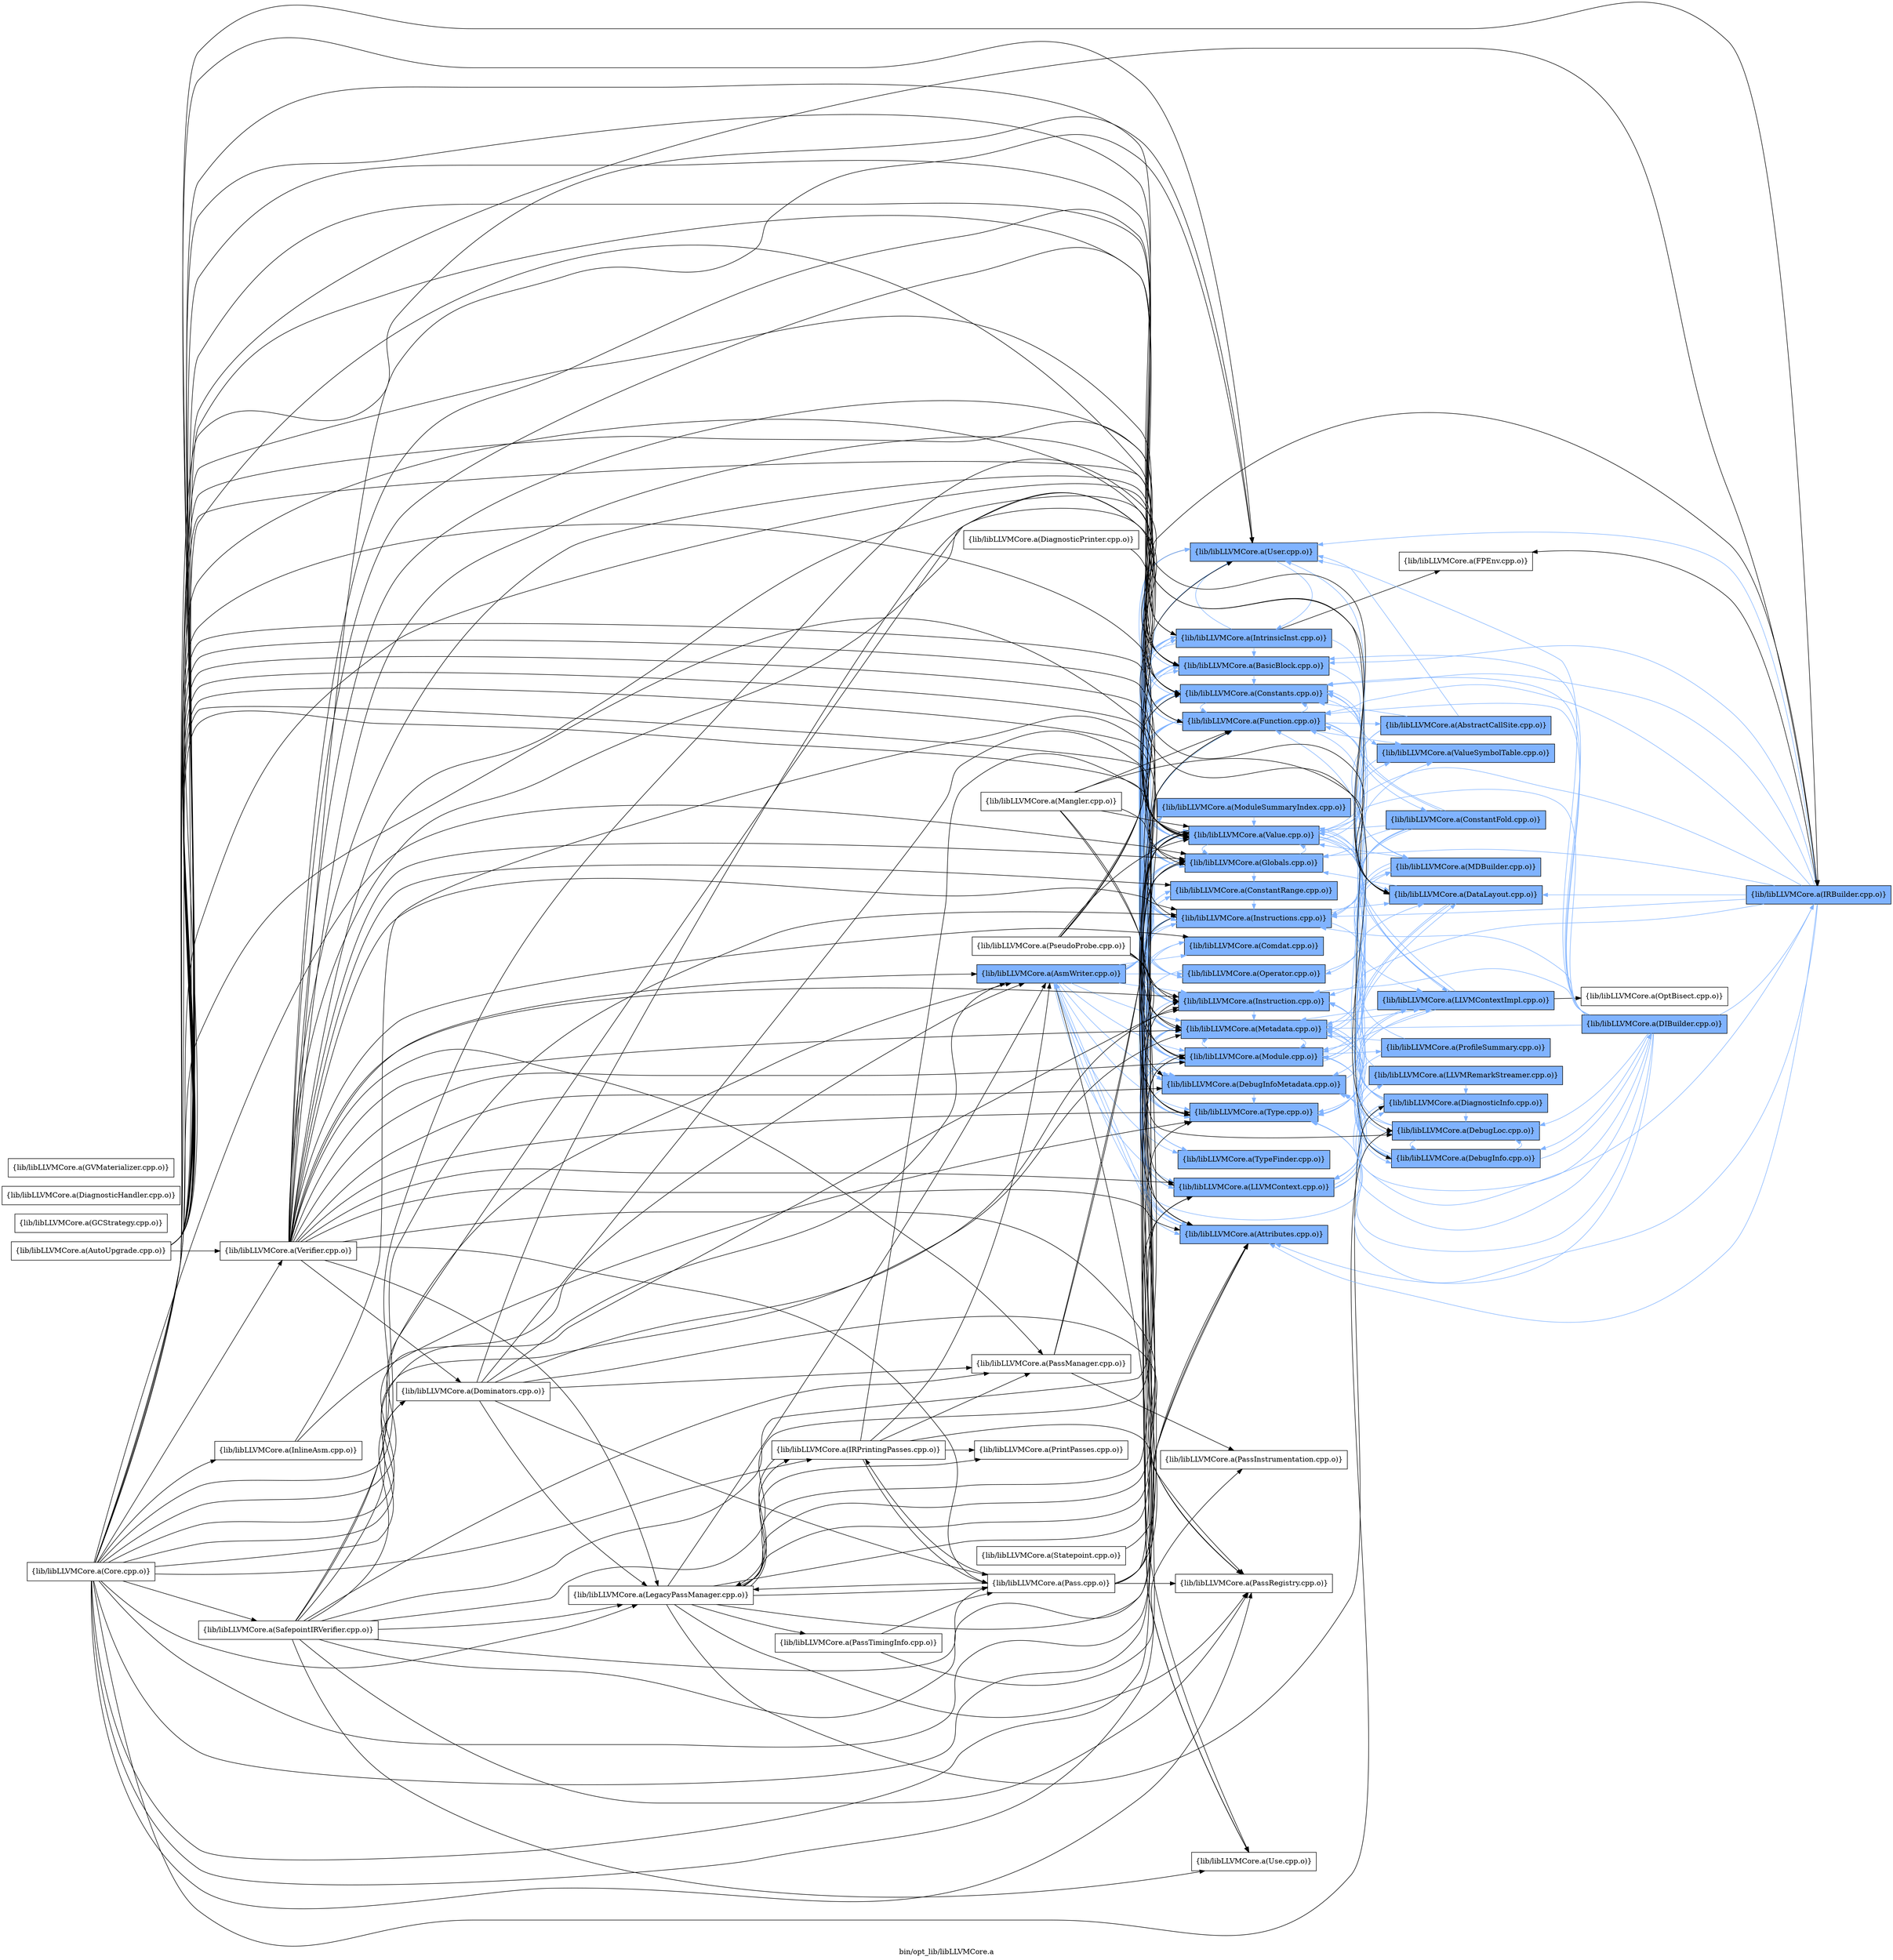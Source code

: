 digraph "bin/opt_lib/libLLVMCore.a" {
	label="bin/opt_lib/libLLVMCore.a";
	rankdir=LR;
	{ rank=same; Node0x560c6cce74a8;  }
	{ rank=same; Node0x560c6cccd698; Node0x560c6cccdb48; Node0x560c6ccce728; Node0x560c6cccee08; Node0x560c6cccfa38; Node0x560c6cce88f8; Node0x560c6ccdf618; Node0x560c6cce0518; Node0x560c6ccc2838; Node0x560c6ccc24c8; Node0x560c6ccc1ca8; Node0x560c6ccc15c8; Node0x560c6ccd61a8; Node0x560c6ccd5b18; Node0x560c6ccd5398; Node0x560c6ccd9c18; Node0x560c6ccd8d68; Node0x560c6ccd9498; Node0x560c6ccd9718; Node0x560c6ccd7b98; Node0x560c6ccd7dc8;  }
	{ rank=same; Node0x560c6ccd88b8; Node0x560c6cccf448; Node0x560c6ccc5cb8; Node0x560c6ccda488; Node0x560c6cce6dc8; Node0x560c6ccc4098; Node0x560c6cce27c8; Node0x560c6cce8448; Node0x560c6ccc4f98; Node0x560c6cce7c78; Node0x560c6ccdad98; Node0x560c6ccdbf68;  }
	{ rank=same; Node0x560c6ccd94e8; Node0x560c6ccdb1a8;  }
	{ rank=same; Node0x560c6cce74a8;  }
	{ rank=same; Node0x560c6cccd698; Node0x560c6cccdb48; Node0x560c6ccce728; Node0x560c6cccee08; Node0x560c6cccfa38; Node0x560c6cce88f8; Node0x560c6ccdf618; Node0x560c6cce0518; Node0x560c6ccc2838; Node0x560c6ccc24c8; Node0x560c6ccc1ca8; Node0x560c6ccc15c8; Node0x560c6ccd61a8; Node0x560c6ccd5b18; Node0x560c6ccd5398; Node0x560c6ccd9c18; Node0x560c6ccd8d68; Node0x560c6ccd9498; Node0x560c6ccd9718; Node0x560c6ccd7b98; Node0x560c6ccd7dc8;  }
	{ rank=same; Node0x560c6ccd88b8; Node0x560c6cccf448; Node0x560c6ccc5cb8; Node0x560c6ccda488; Node0x560c6cce6dc8; Node0x560c6ccc4098; Node0x560c6cce27c8; Node0x560c6cce8448; Node0x560c6ccc4f98; Node0x560c6cce7c78; Node0x560c6ccdad98; Node0x560c6ccdbf68;  }
	{ rank=same; Node0x560c6ccd94e8; Node0x560c6ccdb1a8;  }

	Node0x560c6cce74a8 [shape=record,shape=box,group=1,style=filled,fillcolor="0.600000 0.5 1",label="{lib/libLLVMCore.a(AsmWriter.cpp.o)}"];
	Node0x560c6cce74a8 -> Node0x560c6cccd698[color="0.600000 0.5 1"];
	Node0x560c6cce74a8 -> Node0x560c6cccdb48[color="0.600000 0.5 1"];
	Node0x560c6cce74a8 -> Node0x560c6ccce728[color="0.600000 0.5 1"];
	Node0x560c6cce74a8 -> Node0x560c6cccee08[color="0.600000 0.5 1"];
	Node0x560c6cce74a8 -> Node0x560c6cccfa38[color="0.600000 0.5 1"];
	Node0x560c6cce74a8 -> Node0x560c6cce88f8[color="0.600000 0.5 1"];
	Node0x560c6cce74a8 -> Node0x560c6ccdf618[color="0.600000 0.5 1"];
	Node0x560c6cce74a8 -> Node0x560c6cce0518[color="0.600000 0.5 1"];
	Node0x560c6cce74a8 -> Node0x560c6ccc2838[color="0.600000 0.5 1"];
	Node0x560c6cce74a8 -> Node0x560c6ccc24c8[color="0.600000 0.5 1"];
	Node0x560c6cce74a8 -> Node0x560c6ccc1ca8[color="0.600000 0.5 1"];
	Node0x560c6cce74a8 -> Node0x560c6ccc15c8[color="0.600000 0.5 1"];
	Node0x560c6cce74a8 -> Node0x560c6ccd61a8[color="0.600000 0.5 1"];
	Node0x560c6cce74a8 -> Node0x560c6ccd5b18[color="0.600000 0.5 1"];
	Node0x560c6cce74a8 -> Node0x560c6ccd5398[color="0.600000 0.5 1"];
	Node0x560c6cce74a8 -> Node0x560c6ccd9c18[color="0.600000 0.5 1"];
	Node0x560c6cce74a8 -> Node0x560c6ccd8d68[color="0.600000 0.5 1"];
	Node0x560c6cce74a8 -> Node0x560c6ccd9498[color="0.600000 0.5 1"];
	Node0x560c6cce74a8 -> Node0x560c6ccd9718;
	Node0x560c6cce74a8 -> Node0x560c6ccd7b98[color="0.600000 0.5 1"];
	Node0x560c6cce74a8 -> Node0x560c6ccd7dc8[color="0.600000 0.5 1"];
	Node0x560c6cce0518 [shape=record,shape=box,group=1,style=filled,fillcolor="0.600000 0.5 1",label="{lib/libLLVMCore.a(Globals.cpp.o)}"];
	Node0x560c6cce0518 -> Node0x560c6cccee08[color="0.600000 0.5 1"];
	Node0x560c6cce0518 -> Node0x560c6cccfa38[color="0.600000 0.5 1"];
	Node0x560c6cce0518 -> Node0x560c6ccdf618[color="0.600000 0.5 1"];
	Node0x560c6cce0518 -> Node0x560c6ccd61a8[color="0.600000 0.5 1"];
	Node0x560c6cce0518 -> Node0x560c6ccd5b18[color="0.600000 0.5 1"];
	Node0x560c6cce0518 -> Node0x560c6ccd8d68[color="0.600000 0.5 1"];
	Node0x560c6cce0518 -> Node0x560c6ccd7b98[color="0.600000 0.5 1"];
	Node0x560c6cce0518 -> Node0x560c6ccd7dc8[color="0.600000 0.5 1"];
	Node0x560c6ccc24c8 [shape=record,shape=box,group=1,style=filled,fillcolor="0.600000 0.5 1",label="{lib/libLLVMCore.a(Instructions.cpp.o)}"];
	Node0x560c6ccc24c8 -> Node0x560c6cccd698[color="0.600000 0.5 1"];
	Node0x560c6ccc24c8 -> Node0x560c6cccdb48[color="0.600000 0.5 1"];
	Node0x560c6ccc24c8 -> Node0x560c6cccfa38[color="0.600000 0.5 1"];
	Node0x560c6ccc24c8 -> Node0x560c6ccda488[color="0.600000 0.5 1"];
	Node0x560c6ccc24c8 -> Node0x560c6ccdf618[color="0.600000 0.5 1"];
	Node0x560c6ccc24c8 -> Node0x560c6ccc2838[color="0.600000 0.5 1"];
	Node0x560c6ccc24c8 -> Node0x560c6ccc5cb8[color="0.600000 0.5 1"];
	Node0x560c6ccc24c8 -> Node0x560c6ccc4098[color="0.600000 0.5 1"];
	Node0x560c6ccc24c8 -> Node0x560c6ccd61a8[color="0.600000 0.5 1"];
	Node0x560c6ccc24c8 -> Node0x560c6ccd5b18[color="0.600000 0.5 1"];
	Node0x560c6ccc24c8 -> Node0x560c6ccd9c18[color="0.600000 0.5 1"];
	Node0x560c6ccc24c8 -> Node0x560c6ccd8d68[color="0.600000 0.5 1"];
	Node0x560c6ccc24c8 -> Node0x560c6ccd9718;
	Node0x560c6ccc24c8 -> Node0x560c6ccd7b98[color="0.600000 0.5 1"];
	Node0x560c6ccc24c8 -> Node0x560c6ccd7dc8[color="0.600000 0.5 1"];
	Node0x560c6ccc4818 [shape=record,shape=box,group=0,label="{lib/libLLVMCore.a(LegacyPassManager.cpp.o)}"];
	Node0x560c6ccc4818 -> Node0x560c6cce74a8;
	Node0x560c6ccc4818 -> Node0x560c6cce8448;
	Node0x560c6ccc4818 -> Node0x560c6ccdf618;
	Node0x560c6ccc4818 -> Node0x560c6cce0518;
	Node0x560c6ccc4818 -> Node0x560c6cce1fa8;
	Node0x560c6ccc4818 -> Node0x560c6ccc15c8;
	Node0x560c6ccc4818 -> Node0x560c6ccd5b18;
	Node0x560c6ccc4818 -> Node0x560c6ccd8c28;
	Node0x560c6ccc4818 -> Node0x560c6ccd7738;
	Node0x560c6ccc4818 -> Node0x560c6ccd2d78;
	Node0x560c6ccc4818 -> Node0x560c6ccd34f8;
	Node0x560c6ccc4818 -> Node0x560c6ccd7dc8;
	Node0x560c6ccd8c28 [shape=record,shape=box,group=0,label="{lib/libLLVMCore.a(Pass.cpp.o)}"];
	Node0x560c6ccd8c28 -> Node0x560c6cccd698;
	Node0x560c6ccd8c28 -> Node0x560c6ccdf618;
	Node0x560c6ccd8c28 -> Node0x560c6cce1fa8;
	Node0x560c6ccd8c28 -> Node0x560c6ccc15c8;
	Node0x560c6ccd8c28 -> Node0x560c6ccc4818;
	Node0x560c6ccd8c28 -> Node0x560c6ccd7738;
	Node0x560c6ccd8c28 -> Node0x560c6ccd7dc8;
	Node0x560c6ccd7738 [shape=record,shape=box,group=0,label="{lib/libLLVMCore.a(PassRegistry.cpp.o)}"];
	Node0x560c6ccd7b98 [shape=record,shape=box,group=1,style=filled,fillcolor="0.600000 0.5 1",label="{lib/libLLVMCore.a(User.cpp.o)}"];
	Node0x560c6ccd7b98 -> Node0x560c6ccc1ca8[color="0.600000 0.5 1"];
	Node0x560c6ccd7b98 -> Node0x560c6ccd9718;
	Node0x560c6ccd7dc8 [shape=record,shape=box,group=1,style=filled,fillcolor="0.600000 0.5 1",label="{lib/libLLVMCore.a(Value.cpp.o)}"];
	Node0x560c6ccd7dc8 -> Node0x560c6cccd698[color="0.600000 0.5 1"];
	Node0x560c6ccd7dc8 -> Node0x560c6cccdb48[color="0.600000 0.5 1"];
	Node0x560c6ccd7dc8 -> Node0x560c6cccfa38[color="0.600000 0.5 1"];
	Node0x560c6ccd7dc8 -> Node0x560c6ccda488[color="0.600000 0.5 1"];
	Node0x560c6ccd7dc8 -> Node0x560c6ccdbf68[color="0.600000 0.5 1"];
	Node0x560c6ccd7dc8 -> Node0x560c6ccdf618[color="0.600000 0.5 1"];
	Node0x560c6ccd7dc8 -> Node0x560c6cce0518[color="0.600000 0.5 1"];
	Node0x560c6ccd7dc8 -> Node0x560c6ccc2838[color="0.600000 0.5 1"];
	Node0x560c6ccd7dc8 -> Node0x560c6ccc24c8[color="0.600000 0.5 1"];
	Node0x560c6ccd7dc8 -> Node0x560c6ccc1ca8[color="0.600000 0.5 1"];
	Node0x560c6ccd7dc8 -> Node0x560c6ccc15c8[color="0.600000 0.5 1"];
	Node0x560c6ccd7dc8 -> Node0x560c6ccc5cb8[color="0.600000 0.5 1"];
	Node0x560c6ccd7dc8 -> Node0x560c6ccd61a8[color="0.600000 0.5 1"];
	Node0x560c6ccd7dc8 -> Node0x560c6ccd9c18[color="0.600000 0.5 1"];
	Node0x560c6ccd7dc8 -> Node0x560c6ccd8d68[color="0.600000 0.5 1"];
	Node0x560c6ccd7dc8 -> Node0x560c6ccd9718;
	Node0x560c6ccd7dc8 -> Node0x560c6ccd7b98[color="0.600000 0.5 1"];
	Node0x560c6ccd7dc8 -> Node0x560c6ccd88b8[color="0.600000 0.5 1"];
	Node0x560c6ccd61a8 [shape=record,shape=box,group=1,style=filled,fillcolor="0.600000 0.5 1",label="{lib/libLLVMCore.a(Metadata.cpp.o)}"];
	Node0x560c6ccd61a8 -> Node0x560c6cccee08[color="0.600000 0.5 1"];
	Node0x560c6ccd61a8 -> Node0x560c6cccfa38[color="0.600000 0.5 1"];
	Node0x560c6ccd61a8 -> Node0x560c6cce88f8[color="0.600000 0.5 1"];
	Node0x560c6ccd61a8 -> Node0x560c6cce7c78[color="0.600000 0.5 1"];
	Node0x560c6ccd61a8 -> Node0x560c6ccc15c8[color="0.600000 0.5 1"];
	Node0x560c6ccd61a8 -> Node0x560c6ccc5cb8[color="0.600000 0.5 1"];
	Node0x560c6ccd61a8 -> Node0x560c6ccc4098[color="0.600000 0.5 1"];
	Node0x560c6ccd61a8 -> Node0x560c6ccd5b18[color="0.600000 0.5 1"];
	Node0x560c6ccd61a8 -> Node0x560c6ccd8d68[color="0.600000 0.5 1"];
	Node0x560c6ccd61a8 -> Node0x560c6ccd7dc8[color="0.600000 0.5 1"];
	Node0x560c6ccd5b18 [shape=record,shape=box,group=1,style=filled,fillcolor="0.600000 0.5 1",label="{lib/libLLVMCore.a(Module.cpp.o)}"];
	Node0x560c6ccd5b18 -> Node0x560c6ccce728[color="0.600000 0.5 1"];
	Node0x560c6ccd5b18 -> Node0x560c6cccfa38[color="0.600000 0.5 1"];
	Node0x560c6ccd5b18 -> Node0x560c6ccda488[color="0.600000 0.5 1"];
	Node0x560c6ccd5b18 -> Node0x560c6ccdf618[color="0.600000 0.5 1"];
	Node0x560c6ccd5b18 -> Node0x560c6cce0518[color="0.600000 0.5 1"];
	Node0x560c6ccd5b18 -> Node0x560c6ccc15c8[color="0.600000 0.5 1"];
	Node0x560c6ccd5b18 -> Node0x560c6ccd61a8[color="0.600000 0.5 1"];
	Node0x560c6ccd5b18 -> Node0x560c6ccdad98[color="0.600000 0.5 1"];
	Node0x560c6ccd5b18 -> Node0x560c6ccd8d68[color="0.600000 0.5 1"];
	Node0x560c6ccd5b18 -> Node0x560c6ccd9498[color="0.600000 0.5 1"];
	Node0x560c6ccd5b18 -> Node0x560c6ccd7b98[color="0.600000 0.5 1"];
	Node0x560c6ccd5b18 -> Node0x560c6ccd7dc8[color="0.600000 0.5 1"];
	Node0x560c6ccd5b18 -> Node0x560c6ccd88b8[color="0.600000 0.5 1"];
	Node0x560c6ccdf348 [shape=record,shape=box,group=0,label="{lib/libLLVMCore.a(Dominators.cpp.o)}"];
	Node0x560c6ccdf348 -> Node0x560c6cccdb48;
	Node0x560c6ccdf348 -> Node0x560c6cce74a8;
	Node0x560c6ccdf348 -> Node0x560c6ccc2838;
	Node0x560c6ccdf348 -> Node0x560c6ccc4818;
	Node0x560c6ccdf348 -> Node0x560c6ccd8c28;
	Node0x560c6ccdf348 -> Node0x560c6ccd7e68;
	Node0x560c6ccdf348 -> Node0x560c6ccd7738;
	Node0x560c6ccdf348 -> Node0x560c6ccd7dc8;
	Node0x560c6cce1fa8 [shape=record,shape=box,group=0,label="{lib/libLLVMCore.a(IRPrintingPasses.cpp.o)}"];
	Node0x560c6cce1fa8 -> Node0x560c6cce74a8;
	Node0x560c6cce1fa8 -> Node0x560c6ccc4818;
	Node0x560c6cce1fa8 -> Node0x560c6ccd8c28;
	Node0x560c6cce1fa8 -> Node0x560c6ccd7e68;
	Node0x560c6cce1fa8 -> Node0x560c6ccd7738;
	Node0x560c6cce1fa8 -> Node0x560c6ccd34f8;
	Node0x560c6cce1fa8 -> Node0x560c6ccd7dc8;
	Node0x560c6ccd7e68 [shape=record,shape=box,group=0,label="{lib/libLLVMCore.a(PassManager.cpp.o)}"];
	Node0x560c6ccd7e68 -> Node0x560c6cce0518;
	Node0x560c6ccd7e68 -> Node0x560c6ccd8638;
	Node0x560c6ccd7e68 -> Node0x560c6ccd7dc8;
	Node0x560c6ccd2d78 [shape=record,shape=box,group=0,label="{lib/libLLVMCore.a(PassTimingInfo.cpp.o)}"];
	Node0x560c6ccd2d78 -> Node0x560c6ccd8c28;
	Node0x560c6ccd2d78 -> Node0x560c6ccd8638;
	Node0x560c6ccd64c8 [shape=record,shape=box,group=0,label="{lib/libLLVMCore.a(Verifier.cpp.o)}"];
	Node0x560c6ccd64c8 -> Node0x560c6cccd698;
	Node0x560c6ccd64c8 -> Node0x560c6cccdb48;
	Node0x560c6ccd64c8 -> Node0x560c6ccce728;
	Node0x560c6ccd64c8 -> Node0x560c6cccee08;
	Node0x560c6ccd64c8 -> Node0x560c6cccfa38;
	Node0x560c6ccd64c8 -> Node0x560c6ccda488;
	Node0x560c6ccd64c8 -> Node0x560c6cce74a8;
	Node0x560c6ccd64c8 -> Node0x560c6cce88f8;
	Node0x560c6ccd64c8 -> Node0x560c6cce7c78;
	Node0x560c6ccd64c8 -> Node0x560c6ccdf348;
	Node0x560c6ccd64c8 -> Node0x560c6ccdf618;
	Node0x560c6ccd64c8 -> Node0x560c6cce0518;
	Node0x560c6ccd64c8 -> Node0x560c6ccc2838;
	Node0x560c6ccd64c8 -> Node0x560c6ccc24c8;
	Node0x560c6ccd64c8 -> Node0x560c6ccc1ca8;
	Node0x560c6ccd64c8 -> Node0x560c6ccc15c8;
	Node0x560c6ccd64c8 -> Node0x560c6ccc4818;
	Node0x560c6ccd64c8 -> Node0x560c6ccd61a8;
	Node0x560c6ccd64c8 -> Node0x560c6ccd5b18;
	Node0x560c6ccd64c8 -> Node0x560c6ccd8c28;
	Node0x560c6ccd64c8 -> Node0x560c6ccd7e68;
	Node0x560c6ccd64c8 -> Node0x560c6ccd7738;
	Node0x560c6ccd64c8 -> Node0x560c6ccd8d68;
	Node0x560c6ccd64c8 -> Node0x560c6ccd7b98;
	Node0x560c6ccd64c8 -> Node0x560c6ccd7dc8;
	Node0x560c6cccdb48 [shape=record,shape=box,group=1,style=filled,fillcolor="0.600000 0.5 1",label="{lib/libLLVMCore.a(BasicBlock.cpp.o)}"];
	Node0x560c6cccdb48 -> Node0x560c6cccfa38[color="0.600000 0.5 1"];
	Node0x560c6cccdb48 -> Node0x560c6ccc2838[color="0.600000 0.5 1"];
	Node0x560c6cccdb48 -> Node0x560c6ccc24c8[color="0.600000 0.5 1"];
	Node0x560c6cccdb48 -> Node0x560c6ccd61a8[color="0.600000 0.5 1"];
	Node0x560c6cccdb48 -> Node0x560c6ccd8d68[color="0.600000 0.5 1"];
	Node0x560c6cccdb48 -> Node0x560c6ccd7b98[color="0.600000 0.5 1"];
	Node0x560c6cccdb48 -> Node0x560c6ccd7dc8[color="0.600000 0.5 1"];
	Node0x560c6cccdb48 -> Node0x560c6ccd88b8[color="0.600000 0.5 1"];
	Node0x560c6ccc2838 [shape=record,shape=box,group=1,style=filled,fillcolor="0.600000 0.5 1",label="{lib/libLLVMCore.a(Instruction.cpp.o)}"];
	Node0x560c6ccc2838 -> Node0x560c6cccd698[color="0.600000 0.5 1"];
	Node0x560c6ccc2838 -> Node0x560c6cccdb48[color="0.600000 0.5 1"];
	Node0x560c6ccc2838 -> Node0x560c6cccfa38[color="0.600000 0.5 1"];
	Node0x560c6ccc2838 -> Node0x560c6ccc24c8[color="0.600000 0.5 1"];
	Node0x560c6ccc2838 -> Node0x560c6ccd61a8[color="0.600000 0.5 1"];
	Node0x560c6ccc2838 -> Node0x560c6ccd7b98[color="0.600000 0.5 1"];
	Node0x560c6ccc2838 -> Node0x560c6ccd7dc8[color="0.600000 0.5 1"];
	Node0x560c6ccdaa78 [shape=record,shape=box,group=0,label="{lib/libLLVMCore.a(Core.cpp.o)}"];
	Node0x560c6ccdaa78 -> Node0x560c6cccd698;
	Node0x560c6ccdaa78 -> Node0x560c6cccdb48;
	Node0x560c6ccdaa78 -> Node0x560c6cccfa38;
	Node0x560c6ccdaa78 -> Node0x560c6ccda488;
	Node0x560c6ccdaa78 -> Node0x560c6cce74a8;
	Node0x560c6ccdaa78 -> Node0x560c6cce7c78;
	Node0x560c6ccdaa78 -> Node0x560c6ccdf348;
	Node0x560c6ccdaa78 -> Node0x560c6ccdf618;
	Node0x560c6ccdaa78 -> Node0x560c6cce0518;
	Node0x560c6ccdaa78 -> Node0x560c6cce2598;
	Node0x560c6ccdaa78 -> Node0x560c6cce1fa8;
	Node0x560c6ccdaa78 -> Node0x560c6ccc2fb8;
	Node0x560c6ccdaa78 -> Node0x560c6ccc2838;
	Node0x560c6ccdaa78 -> Node0x560c6ccc24c8;
	Node0x560c6ccdaa78 -> Node0x560c6ccc15c8;
	Node0x560c6ccdaa78 -> Node0x560c6ccc4818;
	Node0x560c6ccdaa78 -> Node0x560c6ccd61a8;
	Node0x560c6ccdaa78 -> Node0x560c6ccd5b18;
	Node0x560c6ccdaa78 -> Node0x560c6ccd7738;
	Node0x560c6ccdaa78 -> Node0x560c6ccda528;
	Node0x560c6ccdaa78 -> Node0x560c6ccd8d68;
	Node0x560c6ccdaa78 -> Node0x560c6ccd7b98;
	Node0x560c6ccdaa78 -> Node0x560c6ccd7dc8;
	Node0x560c6ccdaa78 -> Node0x560c6ccd64c8;
	Node0x560c6ccdbf68 [shape=record,shape=box,group=1,style=filled,fillcolor="0.600000 0.5 1",label="{lib/libLLVMCore.a(DebugInfo.cpp.o)}"];
	Node0x560c6ccdbf68 -> Node0x560c6ccdb1a8[color="0.600000 0.5 1"];
	Node0x560c6ccdbf68 -> Node0x560c6cce88f8[color="0.600000 0.5 1"];
	Node0x560c6ccdbf68 -> Node0x560c6cce7c78[color="0.600000 0.5 1"];
	Node0x560c6ccdbf68 -> Node0x560c6ccdf618[color="0.600000 0.5 1"];
	Node0x560c6ccdbf68 -> Node0x560c6ccc2838[color="0.600000 0.5 1"];
	Node0x560c6ccdbf68 -> Node0x560c6ccd61a8[color="0.600000 0.5 1"];
	Node0x560c6ccdbf68 -> Node0x560c6ccd5b18[color="0.600000 0.5 1"];
	Node0x560c6ccdbf68 -> Node0x560c6ccd7dc8[color="0.600000 0.5 1"];
	Node0x560c6ccdf618 [shape=record,shape=box,group=1,style=filled,fillcolor="0.600000 0.5 1",label="{lib/libLLVMCore.a(Function.cpp.o)}"];
	Node0x560c6ccdf618 -> Node0x560c6cccd698[color="0.600000 0.5 1"];
	Node0x560c6ccdf618 -> Node0x560c6cccdb48[color="0.600000 0.5 1"];
	Node0x560c6ccdf618 -> Node0x560c6cccfa38[color="0.600000 0.5 1"];
	Node0x560c6ccdf618 -> Node0x560c6ccda488[color="0.600000 0.5 1"];
	Node0x560c6ccdf618 -> Node0x560c6cce6dc8[color="0.600000 0.5 1"];
	Node0x560c6ccdf618 -> Node0x560c6cce0518[color="0.600000 0.5 1"];
	Node0x560c6ccdf618 -> Node0x560c6ccc24c8[color="0.600000 0.5 1"];
	Node0x560c6ccdf618 -> Node0x560c6ccc1ca8[color="0.600000 0.5 1"];
	Node0x560c6ccdf618 -> Node0x560c6ccc15c8[color="0.600000 0.5 1"];
	Node0x560c6ccdf618 -> Node0x560c6ccc4098[color="0.600000 0.5 1"];
	Node0x560c6ccdf618 -> Node0x560c6ccd61a8[color="0.600000 0.5 1"];
	Node0x560c6ccdf618 -> Node0x560c6ccd5b18[color="0.600000 0.5 1"];
	Node0x560c6ccdf618 -> Node0x560c6ccd8d68[color="0.600000 0.5 1"];
	Node0x560c6ccdf618 -> Node0x560c6ccd7b98[color="0.600000 0.5 1"];
	Node0x560c6ccdf618 -> Node0x560c6ccd7dc8[color="0.600000 0.5 1"];
	Node0x560c6ccdf618 -> Node0x560c6ccd88b8[color="0.600000 0.5 1"];
	Node0x560c6ccc15c8 [shape=record,shape=box,group=1,style=filled,fillcolor="0.600000 0.5 1",label="{lib/libLLVMCore.a(LLVMContext.cpp.o)}"];
	Node0x560c6ccc15c8 -> Node0x560c6cce8448[color="0.600000 0.5 1"];
	Node0x560c6ccc15c8 -> Node0x560c6ccc5cb8[color="0.600000 0.5 1"];
	Node0x560c6ccc15c8 -> Node0x560c6ccc4f98[color="0.600000 0.5 1"];
	Node0x560c6ccc4f98 [shape=record,shape=box,group=1,style=filled,fillcolor="0.600000 0.5 1",label="{lib/libLLVMCore.a(LLVMRemarkStreamer.cpp.o)}"];
	Node0x560c6ccc4f98 -> Node0x560c6cce8448[color="0.600000 0.5 1"];
	Node0x560c6ccc4f98 -> Node0x560c6ccc15c8[color="0.600000 0.5 1"];
	Node0x560c6ccc4f98 -> Node0x560c6ccd7dc8[color="0.600000 0.5 1"];
	Node0x560c6cccd698 [shape=record,shape=box,group=1,style=filled,fillcolor="0.600000 0.5 1",label="{lib/libLLVMCore.a(Attributes.cpp.o)}"];
	Node0x560c6cccd698 -> Node0x560c6cce74a8[color="0.600000 0.5 1"];
	Node0x560c6cccd698 -> Node0x560c6ccdf618[color="0.600000 0.5 1"];
	Node0x560c6cccfa38 [shape=record,shape=box,group=1,style=filled,fillcolor="0.600000 0.5 1",label="{lib/libLLVMCore.a(Constants.cpp.o)}"];
	Node0x560c6cccfa38 -> Node0x560c6cccf448[color="0.600000 0.5 1"];
	Node0x560c6cccfa38 -> Node0x560c6ccdf618[color="0.600000 0.5 1"];
	Node0x560c6cccfa38 -> Node0x560c6cce0518[color="0.600000 0.5 1"];
	Node0x560c6cccfa38 -> Node0x560c6ccc2838[color="0.600000 0.5 1"];
	Node0x560c6cccfa38 -> Node0x560c6ccc24c8[color="0.600000 0.5 1"];
	Node0x560c6cccfa38 -> Node0x560c6ccd9c18[color="0.600000 0.5 1"];
	Node0x560c6cccfa38 -> Node0x560c6ccd8d68[color="0.600000 0.5 1"];
	Node0x560c6cccfa38 -> Node0x560c6ccd7b98[color="0.600000 0.5 1"];
	Node0x560c6cccfa38 -> Node0x560c6ccd7dc8[color="0.600000 0.5 1"];
	Node0x560c6ccc3968 [shape=record,shape=box,group=0,label="{lib/libLLVMCore.a(Mangler.cpp.o)}"];
	Node0x560c6ccc3968 -> Node0x560c6cccd698;
	Node0x560c6ccc3968 -> Node0x560c6ccda488;
	Node0x560c6ccc3968 -> Node0x560c6ccdf618;
	Node0x560c6ccc3968 -> Node0x560c6cce0518;
	Node0x560c6ccc3968 -> Node0x560c6ccd5b18;
	Node0x560c6ccc3968 -> Node0x560c6ccd7dc8;
	Node0x560c6ccda488 [shape=record,shape=box,group=1,style=filled,fillcolor="0.600000 0.5 1",label="{lib/libLLVMCore.a(DataLayout.cpp.o)}"];
	Node0x560c6ccda488 -> Node0x560c6cce0518[color="0.600000 0.5 1"];
	Node0x560c6ccda488 -> Node0x560c6ccd5b18[color="0.600000 0.5 1"];
	Node0x560c6ccda488 -> Node0x560c6ccd8d68[color="0.600000 0.5 1"];
	Node0x560c6cce8448 [shape=record,shape=box,group=1,style=filled,fillcolor="0.600000 0.5 1",label="{lib/libLLVMCore.a(DiagnosticInfo.cpp.o)}"];
	Node0x560c6cce8448 -> Node0x560c6cce74a8[color="0.600000 0.5 1"];
	Node0x560c6cce8448 -> Node0x560c6cce7c78[color="0.600000 0.5 1"];
	Node0x560c6cce8448 -> Node0x560c6ccdf618[color="0.600000 0.5 1"];
	Node0x560c6cce8448 -> Node0x560c6ccc2838[color="0.600000 0.5 1"];
	Node0x560c6cce8448 -> Node0x560c6ccc15c8[color="0.600000 0.5 1"];
	Node0x560c6cce8448 -> Node0x560c6ccd61a8[color="0.600000 0.5 1"];
	Node0x560c6cce8448 -> Node0x560c6ccd7dc8[color="0.600000 0.5 1"];
	Node0x560c6cce2598 [shape=record,shape=box,group=1,style=filled,fillcolor="0.600000 0.5 1",label="{lib/libLLVMCore.a(IRBuilder.cpp.o)}"];
	Node0x560c6cce2598 -> Node0x560c6cccd698[color="0.600000 0.5 1"];
	Node0x560c6cce2598 -> Node0x560c6cccdb48[color="0.600000 0.5 1"];
	Node0x560c6cce2598 -> Node0x560c6cccfa38[color="0.600000 0.5 1"];
	Node0x560c6cce2598 -> Node0x560c6ccda488[color="0.600000 0.5 1"];
	Node0x560c6cce2598 -> Node0x560c6ccdf618[color="0.600000 0.5 1"];
	Node0x560c6cce2598 -> Node0x560c6cce0518[color="0.600000 0.5 1"];
	Node0x560c6cce2598 -> Node0x560c6cce27c8;
	Node0x560c6cce2598 -> Node0x560c6ccc2838[color="0.600000 0.5 1"];
	Node0x560c6cce2598 -> Node0x560c6ccc24c8[color="0.600000 0.5 1"];
	Node0x560c6cce2598 -> Node0x560c6ccd61a8[color="0.600000 0.5 1"];
	Node0x560c6cce2598 -> Node0x560c6ccd8d68[color="0.600000 0.5 1"];
	Node0x560c6cce2598 -> Node0x560c6ccd7b98[color="0.600000 0.5 1"];
	Node0x560c6cce2598 -> Node0x560c6ccd7dc8[color="0.600000 0.5 1"];
	Node0x560c6ccc2fb8 [shape=record,shape=box,group=0,label="{lib/libLLVMCore.a(InlineAsm.cpp.o)}"];
	Node0x560c6ccc2fb8 -> Node0x560c6ccd8d68;
	Node0x560c6ccc2fb8 -> Node0x560c6ccd7dc8;
	Node0x560c6ccd8d68 [shape=record,shape=box,group=1,style=filled,fillcolor="0.600000 0.5 1",label="{lib/libLLVMCore.a(Type.cpp.o)}"];
	Node0x560c6ccd8d68 -> Node0x560c6cccfa38[color="0.600000 0.5 1"];
	Node0x560c6ccc1ca8 [shape=record,shape=box,group=1,style=filled,fillcolor="0.600000 0.5 1",label="{lib/libLLVMCore.a(IntrinsicInst.cpp.o)}"];
	Node0x560c6ccc1ca8 -> Node0x560c6cccdb48[color="0.600000 0.5 1"];
	Node0x560c6ccc1ca8 -> Node0x560c6cccfa38[color="0.600000 0.5 1"];
	Node0x560c6ccc1ca8 -> Node0x560c6ccda488[color="0.600000 0.5 1"];
	Node0x560c6ccc1ca8 -> Node0x560c6cce88f8[color="0.600000 0.5 1"];
	Node0x560c6ccc1ca8 -> Node0x560c6cce27c8;
	Node0x560c6ccc1ca8 -> Node0x560c6ccc2838[color="0.600000 0.5 1"];
	Node0x560c6ccc1ca8 -> Node0x560c6ccc24c8[color="0.600000 0.5 1"];
	Node0x560c6ccc1ca8 -> Node0x560c6ccd61a8[color="0.600000 0.5 1"];
	Node0x560c6ccc1ca8 -> Node0x560c6ccd5b18[color="0.600000 0.5 1"];
	Node0x560c6ccc1ca8 -> Node0x560c6ccd8d68[color="0.600000 0.5 1"];
	Node0x560c6ccc1ca8 -> Node0x560c6ccd7b98[color="0.600000 0.5 1"];
	Node0x560c6ccc1ca8 -> Node0x560c6ccd7dc8[color="0.600000 0.5 1"];
	Node0x560c6ccd9c18 [shape=record,shape=box,group=1,style=filled,fillcolor="0.600000 0.5 1",label="{lib/libLLVMCore.a(Operator.cpp.o)}"];
	Node0x560c6ccd9c18 -> Node0x560c6cccfa38[color="0.600000 0.5 1"];
	Node0x560c6ccd9c18 -> Node0x560c6ccda488[color="0.600000 0.5 1"];
	Node0x560c6ccd9c18 -> Node0x560c6ccd8d68[color="0.600000 0.5 1"];
	Node0x560c6cce88f8 [shape=record,shape=box,group=1,style=filled,fillcolor="0.600000 0.5 1",label="{lib/libLLVMCore.a(DebugInfoMetadata.cpp.o)}"];
	Node0x560c6cce88f8 -> Node0x560c6cccfa38[color="0.600000 0.5 1"];
	Node0x560c6cce88f8 -> Node0x560c6ccc15c8[color="0.600000 0.5 1"];
	Node0x560c6cce88f8 -> Node0x560c6ccc5cb8[color="0.600000 0.5 1"];
	Node0x560c6cce88f8 -> Node0x560c6ccd61a8[color="0.600000 0.5 1"];
	Node0x560c6cce88f8 -> Node0x560c6ccd8d68[color="0.600000 0.5 1"];
	Node0x560c6cccee08 [shape=record,shape=box,group=1,style=filled,fillcolor="0.600000 0.5 1",label="{lib/libLLVMCore.a(ConstantRange.cpp.o)}"];
	Node0x560c6cccee08 -> Node0x560c6ccc24c8[color="0.600000 0.5 1"];
	Node0x560c6cce7c78 [shape=record,shape=box,group=1,style=filled,fillcolor="0.600000 0.5 1",label="{lib/libLLVMCore.a(DebugLoc.cpp.o)}"];
	Node0x560c6cce7c78 -> Node0x560c6ccdbf68[color="0.600000 0.5 1"];
	Node0x560c6cce7c78 -> Node0x560c6cce88f8[color="0.600000 0.5 1"];
	Node0x560c6cce7c78 -> Node0x560c6ccd61a8[color="0.600000 0.5 1"];
	Node0x560c6ccd9718 [shape=record,shape=box,group=0,label="{lib/libLLVMCore.a(Use.cpp.o)}"];
	Node0x560c6ccd8638 [shape=record,shape=box,group=0,label="{lib/libLLVMCore.a(PassInstrumentation.cpp.o)}"];
	Node0x560c6cce6dc8 [shape=record,shape=box,group=1,style=filled,fillcolor="0.600000 0.5 1",label="{lib/libLLVMCore.a(AbstractCallSite.cpp.o)}"];
	Node0x560c6cce6dc8 -> Node0x560c6cccfa38[color="0.600000 0.5 1"];
	Node0x560c6cce6dc8 -> Node0x560c6ccc24c8[color="0.600000 0.5 1"];
	Node0x560c6cce6dc8 -> Node0x560c6ccd61a8[color="0.600000 0.5 1"];
	Node0x560c6cce6dc8 -> Node0x560c6ccd7b98[color="0.600000 0.5 1"];
	Node0x560c6ccd34f8 [shape=record,shape=box,group=0,label="{lib/libLLVMCore.a(PrintPasses.cpp.o)}"];
	Node0x560c6cccf448 [shape=record,shape=box,group=1,style=filled,fillcolor="0.600000 0.5 1",label="{lib/libLLVMCore.a(ConstantFold.cpp.o)}"];
	Node0x560c6cccf448 -> Node0x560c6cccfa38[color="0.600000 0.5 1"];
	Node0x560c6cccf448 -> Node0x560c6ccdf618[color="0.600000 0.5 1"];
	Node0x560c6cccf448 -> Node0x560c6cce0518[color="0.600000 0.5 1"];
	Node0x560c6cccf448 -> Node0x560c6ccc24c8[color="0.600000 0.5 1"];
	Node0x560c6cccf448 -> Node0x560c6ccd5b18[color="0.600000 0.5 1"];
	Node0x560c6cccf448 -> Node0x560c6ccd9c18[color="0.600000 0.5 1"];
	Node0x560c6cccf448 -> Node0x560c6ccd8d68[color="0.600000 0.5 1"];
	Node0x560c6cccf448 -> Node0x560c6ccd7dc8[color="0.600000 0.5 1"];
	Node0x560c6ccd5398 [shape=record,shape=box,group=1,style=filled,fillcolor="0.600000 0.5 1",label="{lib/libLLVMCore.a(ModuleSummaryIndex.cpp.o)}"];
	Node0x560c6ccd5398 -> Node0x560c6ccd7dc8[color="0.600000 0.5 1"];
	Node0x560c6ccdad98 [shape=record,shape=box,group=1,style=filled,fillcolor="0.600000 0.5 1",label="{lib/libLLVMCore.a(ProfileSummary.cpp.o)}"];
	Node0x560c6ccdad98 -> Node0x560c6cccfa38[color="0.600000 0.5 1"];
	Node0x560c6ccdad98 -> Node0x560c6ccd61a8[color="0.600000 0.5 1"];
	Node0x560c6ccdad98 -> Node0x560c6ccd8d68[color="0.600000 0.5 1"];
	Node0x560c6ccccce8 [shape=record,shape=box,group=0,label="{lib/libLLVMCore.a(AutoUpgrade.cpp.o)}"];
	Node0x560c6ccccce8 -> Node0x560c6cccd698;
	Node0x560c6ccccce8 -> Node0x560c6cccdb48;
	Node0x560c6ccccce8 -> Node0x560c6cccfa38;
	Node0x560c6ccccce8 -> Node0x560c6ccda488;
	Node0x560c6ccccce8 -> Node0x560c6ccdbf68;
	Node0x560c6ccccce8 -> Node0x560c6ccdf618;
	Node0x560c6ccccce8 -> Node0x560c6cce0518;
	Node0x560c6ccccce8 -> Node0x560c6cce2598;
	Node0x560c6ccccce8 -> Node0x560c6ccc2838;
	Node0x560c6ccccce8 -> Node0x560c6ccc24c8;
	Node0x560c6ccccce8 -> Node0x560c6ccc1ca8;
	Node0x560c6ccccce8 -> Node0x560c6ccc15c8;
	Node0x560c6ccccce8 -> Node0x560c6ccd61a8;
	Node0x560c6ccccce8 -> Node0x560c6ccd5b18;
	Node0x560c6ccccce8 -> Node0x560c6ccd8d68;
	Node0x560c6ccccce8 -> Node0x560c6ccd7b98;
	Node0x560c6ccccce8 -> Node0x560c6ccd7dc8;
	Node0x560c6ccccce8 -> Node0x560c6ccd64c8;
	Node0x560c6ccce728 [shape=record,shape=box,group=1,style=filled,fillcolor="0.600000 0.5 1",label="{lib/libLLVMCore.a(Comdat.cpp.o)}"];
	Node0x560c6ccce728 -> Node0x560c6ccd5b18[color="0.600000 0.5 1"];
	Node0x560c6ccc4098 [shape=record,shape=box,group=1,style=filled,fillcolor="0.600000 0.5 1",label="{lib/libLLVMCore.a(MDBuilder.cpp.o)}"];
	Node0x560c6ccc4098 -> Node0x560c6cccfa38[color="0.600000 0.5 1"];
	Node0x560c6ccc4098 -> Node0x560c6ccd61a8[color="0.600000 0.5 1"];
	Node0x560c6ccc4098 -> Node0x560c6ccd8d68[color="0.600000 0.5 1"];
	Node0x560c6ccc4098 -> Node0x560c6ccd7dc8[color="0.600000 0.5 1"];
	Node0x560c6ccdb1a8 [shape=record,shape=box,group=1,style=filled,fillcolor="0.600000 0.5 1",label="{lib/libLLVMCore.a(DIBuilder.cpp.o)}"];
	Node0x560c6ccdb1a8 -> Node0x560c6cccd698[color="0.600000 0.5 1"];
	Node0x560c6ccdb1a8 -> Node0x560c6cccdb48[color="0.600000 0.5 1"];
	Node0x560c6ccdb1a8 -> Node0x560c6cccfa38[color="0.600000 0.5 1"];
	Node0x560c6ccdb1a8 -> Node0x560c6ccdbf68[color="0.600000 0.5 1"];
	Node0x560c6ccdb1a8 -> Node0x560c6cce88f8[color="0.600000 0.5 1"];
	Node0x560c6ccdb1a8 -> Node0x560c6cce7c78[color="0.600000 0.5 1"];
	Node0x560c6ccdb1a8 -> Node0x560c6ccdf618[color="0.600000 0.5 1"];
	Node0x560c6ccdb1a8 -> Node0x560c6cce2598[color="0.600000 0.5 1"];
	Node0x560c6ccdb1a8 -> Node0x560c6ccc2838[color="0.600000 0.5 1"];
	Node0x560c6ccdb1a8 -> Node0x560c6ccc24c8[color="0.600000 0.5 1"];
	Node0x560c6ccdb1a8 -> Node0x560c6ccd61a8[color="0.600000 0.5 1"];
	Node0x560c6ccdb1a8 -> Node0x560c6ccd5b18[color="0.600000 0.5 1"];
	Node0x560c6ccdb1a8 -> Node0x560c6ccd8d68[color="0.600000 0.5 1"];
	Node0x560c6ccdb1a8 -> Node0x560c6ccd7b98[color="0.600000 0.5 1"];
	Node0x560c6ccdb1a8 -> Node0x560c6ccd7dc8[color="0.600000 0.5 1"];
	Node0x560c6ccd9498 [shape=record,shape=box,group=1,style=filled,fillcolor="0.600000 0.5 1",label="{lib/libLLVMCore.a(TypeFinder.cpp.o)}"];
	Node0x560c6ccd9498 -> Node0x560c6ccdf618[color="0.600000 0.5 1"];
	Node0x560c6ccd9498 -> Node0x560c6cce0518[color="0.600000 0.5 1"];
	Node0x560c6ccd9498 -> Node0x560c6ccd61a8[color="0.600000 0.5 1"];
	Node0x560c6ccd88b8 [shape=record,shape=box,group=1,style=filled,fillcolor="0.600000 0.5 1",label="{lib/libLLVMCore.a(ValueSymbolTable.cpp.o)}"];
	Node0x560c6ccd88b8 -> Node0x560c6ccd7dc8[color="0.600000 0.5 1"];
	Node0x560c6ccda528 [shape=record,shape=box,group=0,label="{lib/libLLVMCore.a(SafepointIRVerifier.cpp.o)}"];
	Node0x560c6ccda528 -> Node0x560c6cccdb48;
	Node0x560c6ccda528 -> Node0x560c6cccfa38;
	Node0x560c6ccda528 -> Node0x560c6cce74a8;
	Node0x560c6ccda528 -> Node0x560c6ccdf348;
	Node0x560c6ccda528 -> Node0x560c6ccdf618;
	Node0x560c6ccda528 -> Node0x560c6ccc2838;
	Node0x560c6ccda528 -> Node0x560c6ccc4818;
	Node0x560c6ccda528 -> Node0x560c6ccd8c28;
	Node0x560c6ccda528 -> Node0x560c6ccd7e68;
	Node0x560c6ccda528 -> Node0x560c6ccd7738;
	Node0x560c6ccda528 -> Node0x560c6ccd9718;
	Node0x560c6ccda528 -> Node0x560c6ccd7dc8;
	Node0x560c6ccc5cb8 [shape=record,shape=box,group=1,style=filled,fillcolor="0.600000 0.5 1",label="{lib/libLLVMCore.a(LLVMContextImpl.cpp.o)}"];
	Node0x560c6ccc5cb8 -> Node0x560c6cccfa38[color="0.600000 0.5 1"];
	Node0x560c6ccc5cb8 -> Node0x560c6cce88f8[color="0.600000 0.5 1"];
	Node0x560c6ccc5cb8 -> Node0x560c6ccd61a8[color="0.600000 0.5 1"];
	Node0x560c6ccc5cb8 -> Node0x560c6ccd5b18[color="0.600000 0.5 1"];
	Node0x560c6ccc5cb8 -> Node0x560c6ccd94e8;
	Node0x560c6ccc5cb8 -> Node0x560c6ccd7b98[color="0.600000 0.5 1"];
	Node0x560c6ccc5cb8 -> Node0x560c6ccd7dc8[color="0.600000 0.5 1"];
	Node0x560c6cce00b8 [shape=record,shape=box,group=0,label="{lib/libLLVMCore.a(DiagnosticPrinter.cpp.o)}"];
	Node0x560c6cce00b8 -> Node0x560c6ccd7dc8;
	Node0x560c6cce1698 [shape=record,shape=box,group=0,label="{lib/libLLVMCore.a(GCStrategy.cpp.o)}"];
	Node0x560c6cce27c8 [shape=record,shape=box,group=0,label="{lib/libLLVMCore.a(FPEnv.cpp.o)}"];
	Node0x560c6ccd94e8 [shape=record,shape=box,group=0,label="{lib/libLLVMCore.a(OptBisect.cpp.o)}"];
	Node0x560c6ccc5808 [shape=record,shape=box,group=0,label="{lib/libLLVMCore.a(DiagnosticHandler.cpp.o)}"];
	Node0x560c6ccc9548 [shape=record,shape=box,group=0,label="{lib/libLLVMCore.a(PseudoProbe.cpp.o)}"];
	Node0x560c6ccc9548 -> Node0x560c6cccfa38;
	Node0x560c6ccc9548 -> Node0x560c6cce88f8;
	Node0x560c6ccc9548 -> Node0x560c6cce7c78;
	Node0x560c6ccc9548 -> Node0x560c6cce2598;
	Node0x560c6ccc9548 -> Node0x560c6ccc2838;
	Node0x560c6ccc9548 -> Node0x560c6ccd61a8;
	Node0x560c6ccc9548 -> Node0x560c6ccd8d68;
	Node0x560c6ccc9548 -> Node0x560c6ccd7b98;
	Node0x560c6ccc9548 -> Node0x560c6ccd7dc8;
	Node0x560c6cce62d8 [shape=record,shape=box,group=0,label="{lib/libLLVMCore.a(Statepoint.cpp.o)}"];
	Node0x560c6cce62d8 -> Node0x560c6cccd698;
	Node0x560c6cce6378 [shape=record,shape=box,group=0,label="{lib/libLLVMCore.a(GVMaterializer.cpp.o)}"];
}
